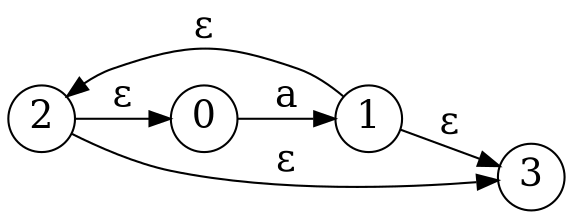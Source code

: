 digraph nfa {
  rankdir = LR;
  node [shape = circle, height = 0.45, fontsize=18, fixedsize=true];
  2 -> 0 [label="&epsilon;", fontsize=18];
  0 -> 1 [label="a", fontsize=18];
  1 -> 2 [label="&epsilon;", fontsize=18];
  1 -> 3 [label="&epsilon;", fontsize=18];
  2 -> 3 [label="&epsilon;", fontsize=18];
}
